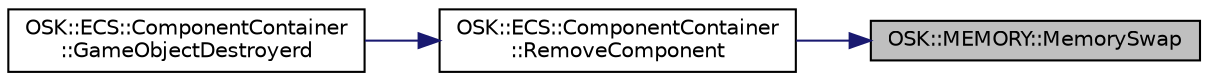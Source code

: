 digraph "OSK::MEMORY::MemorySwap"
{
 // INTERACTIVE_SVG=YES
 // LATEX_PDF_SIZE
  edge [fontname="Helvetica",fontsize="10",labelfontname="Helvetica",labelfontsize="10"];
  node [fontname="Helvetica",fontsize="10",shape=record];
  rankdir="RL";
  Node1 [label="OSK::MEMORY::MemorySwap",height=0.2,width=0.4,color="black", fillcolor="grey75", style="filled", fontcolor="black",tooltip="Intercambia dos regiones de memoria."];
  Node1 -> Node2 [dir="back",color="midnightblue",fontsize="10",style="solid",fontname="Helvetica"];
  Node2 [label="OSK::ECS::ComponentContainer\l::RemoveComponent",height=0.2,width=0.4,color="black", fillcolor="white", style="filled",URL="$class_o_s_k_1_1_e_c_s_1_1_component_container.html#a9b71e06dbdfd14318e62df1352ff646d",tooltip="Elimina el componente cuyo dueño es el dado."];
  Node2 -> Node3 [dir="back",color="midnightblue",fontsize="10",style="solid",fontname="Helvetica"];
  Node3 [label="OSK::ECS::ComponentContainer\l::GameObjectDestroyerd",height=0.2,width=0.4,color="black", fillcolor="white", style="filled",URL="$class_o_s_k_1_1_e_c_s_1_1_component_container.html#aa2ae3332ee4b0c80860b7cc3d60d5d55",tooltip="Elimina el componente del objeto eliminado."];
}
